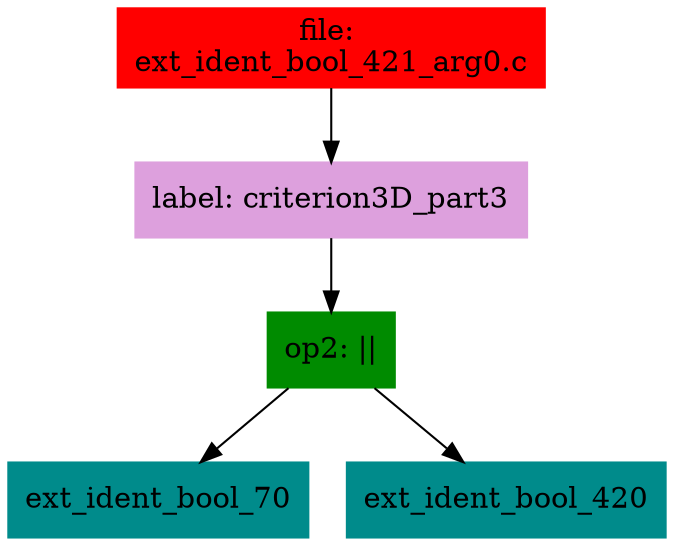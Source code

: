 digraph G {
node [shape=box]

0 [label="file: 
ext_ident_bool_421_arg0.c",color=red, style=filled]
1 [label="label: criterion3D_part3",color=plum, style=filled]
0 -> 1
2 [label="op2: ||",color=green4, style=filled]
1 -> 2
3 [label="ext_ident_bool_70",color=cyan4, style=filled]
2 -> 3
68 [label="ext_ident_bool_420",color=cyan4, style=filled]
2 -> 68


}


